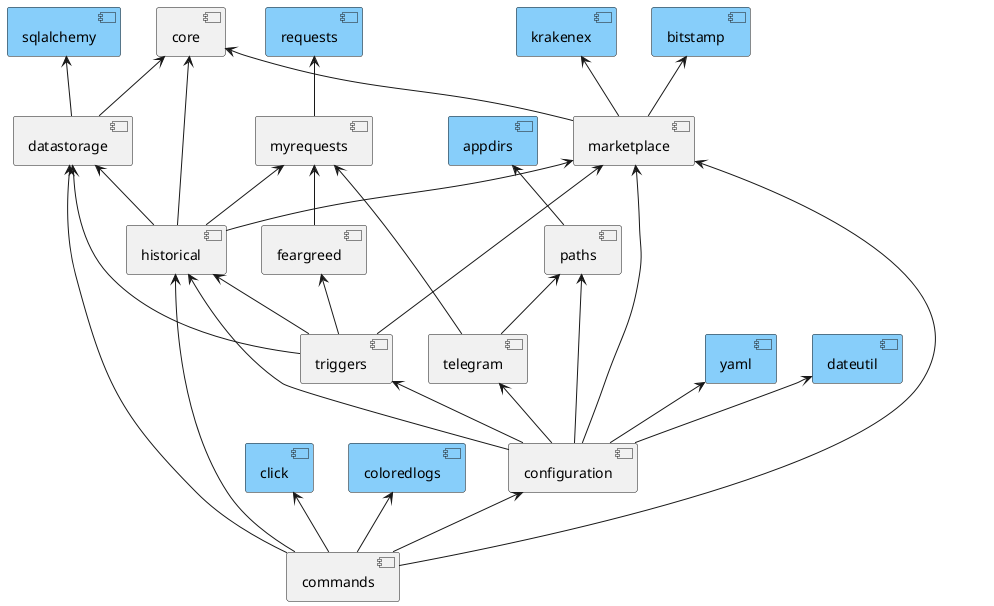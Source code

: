 @startuml

component requests #lightskyblue
component sqlalchemy #lightskyblue
component appdirs #lightskyblue
component krakenex #lightskyblue
component bitstamp #lightskyblue
component yaml #lightskyblue
component click #lightskyblue
component coloredlogs #lightskyblue
component dateutil #lightskyblue

component core
component datastorage
component marketplace
component myrequests
component historical
component marketplace
component feargreed
component triggers
component paths
component configuration
component telegram
component commands

core <-- datastorage
sqlalchemy <-- datastorage
core <-- marketplace
requests <-- myrequests
core <-- historical
datastorage <-- historical
marketplace <-- historical
myrequests <-- historical
myrequests <-- feargreed
datastorage <-- triggers
historical <-- triggers
marketplace <-- triggers
feargreed <-- triggers
appdirs <-- paths
historical <-- configuration
marketplace <-- configuration
telegram <-- configuration
triggers <-- configuration
paths <-- configuration
myrequests <-- telegram
paths <-- telegram
marketplace <-- commands
datastorage <-- commands
configuration <-- commands
historical <-- commands
bitstamp <-- marketplace
krakenex <-- marketplace
yaml <-- configuration
click <-- commands
coloredlogs <-- commands
dateutil <-- configuration


@enduml